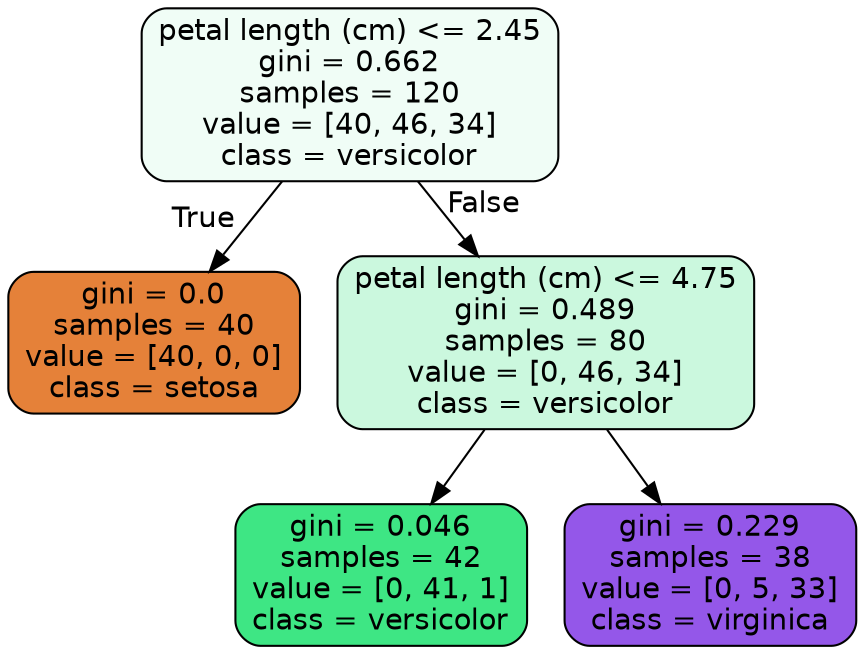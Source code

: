 digraph Tree {
node [shape=box, style="filled, rounded", color="black", fontname=helvetica] ;
edge [fontname=helvetica] ;
0 [label="petal length (cm) <= 2.45\ngini = 0.662\nsamples = 120\nvalue = [40, 46, 34]\nclass = versicolor", fillcolor="#f0fdf6"] ;
1 [label="gini = 0.0\nsamples = 40\nvalue = [40, 0, 0]\nclass = setosa", fillcolor="#e58139"] ;
0 -> 1 [labeldistance=2.5, labelangle=45, headlabel="True"] ;
2 [label="petal length (cm) <= 4.75\ngini = 0.489\nsamples = 80\nvalue = [0, 46, 34]\nclass = versicolor", fillcolor="#cbf8de"] ;
0 -> 2 [labeldistance=2.5, labelangle=-45, headlabel="False"] ;
3 [label="gini = 0.046\nsamples = 42\nvalue = [0, 41, 1]\nclass = versicolor", fillcolor="#3ee684"] ;
2 -> 3 ;
4 [label="gini = 0.229\nsamples = 38\nvalue = [0, 5, 33]\nclass = virginica", fillcolor="#9457e9"] ;
2 -> 4 ;
}